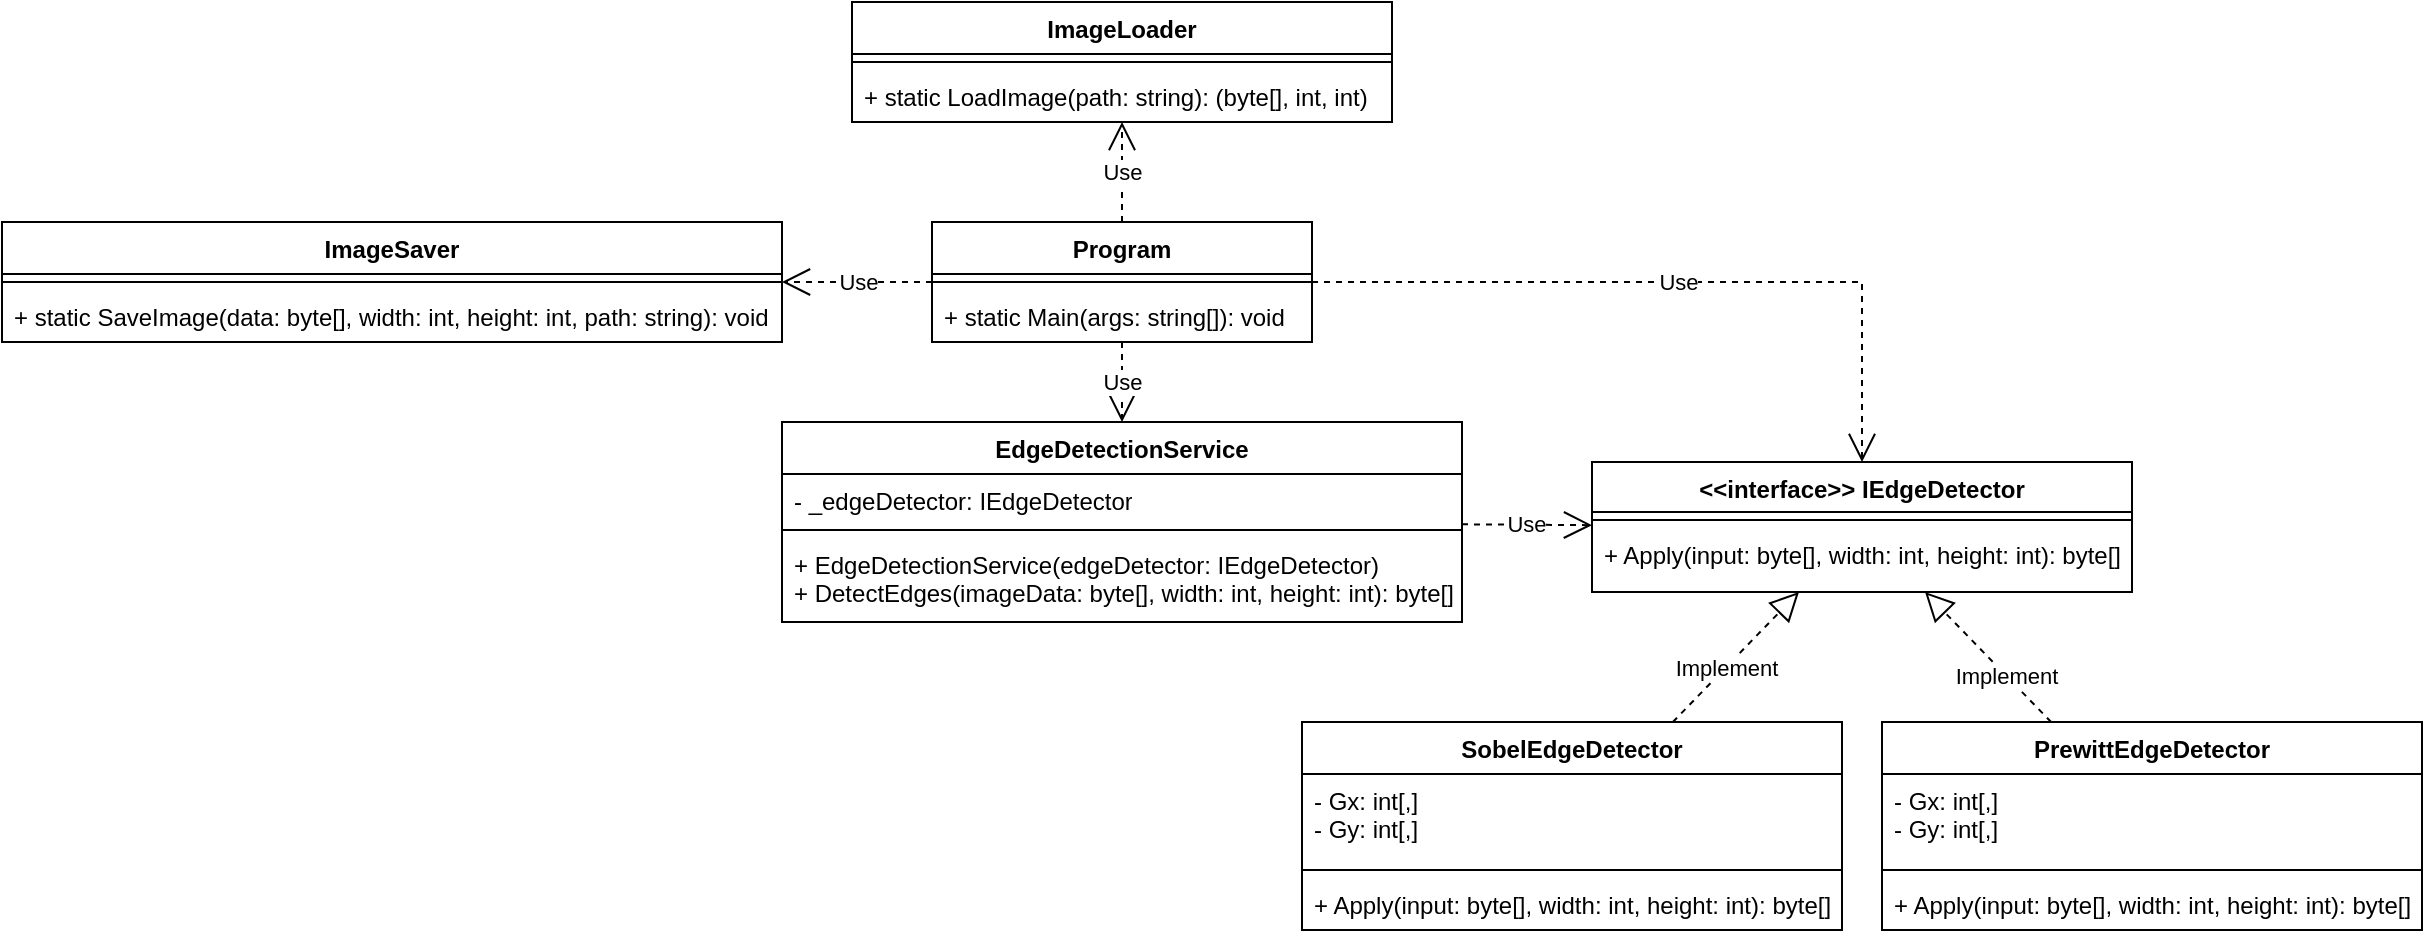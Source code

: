 <mxfile version="25.0.3">
  <diagram name="Page-1" id="Z_M5zQfoOIj8aTLM4wot">
    <mxGraphModel dx="1884" dy="1558" grid="1" gridSize="10" guides="1" tooltips="1" connect="1" arrows="1" fold="1" page="1" pageScale="1" pageWidth="850" pageHeight="1100" math="0" shadow="0">
      <root>
        <mxCell id="0" />
        <mxCell id="1" parent="0" />
        <mxCell id="A79jhgo63wWI0AuekGEN-1" value="Program" style="swimlane;fontStyle=1;align=center;verticalAlign=top;childLayout=stackLayout;horizontal=1;startSize=26;horizontalStack=0;resizeParent=1;resizeParentMax=0;resizeLast=0;collapsible=1;marginBottom=0;whiteSpace=wrap;html=1;" parent="1" vertex="1">
          <mxGeometry x="355" width="190" height="60" as="geometry">
            <mxRectangle x="340" y="340" width="90" height="30" as="alternateBounds" />
          </mxGeometry>
        </mxCell>
        <mxCell id="A79jhgo63wWI0AuekGEN-3" value="" style="line;strokeWidth=1;fillColor=none;align=left;verticalAlign=middle;spacingTop=-1;spacingLeft=3;spacingRight=3;rotatable=0;labelPosition=right;points=[];portConstraint=eastwest;strokeColor=inherit;" parent="A79jhgo63wWI0AuekGEN-1" vertex="1">
          <mxGeometry y="26" width="190" height="8" as="geometry" />
        </mxCell>
        <mxCell id="A79jhgo63wWI0AuekGEN-4" value="&lt;div&gt;&lt;div&gt;+ static Main(args: string[]): void&lt;/div&gt;&lt;/div&gt;&lt;div&gt;&lt;br&gt;&lt;/div&gt;" style="text;strokeColor=none;fillColor=none;align=left;verticalAlign=top;spacingLeft=4;spacingRight=4;overflow=hidden;rotatable=0;points=[[0,0.5],[1,0.5]];portConstraint=eastwest;whiteSpace=wrap;html=1;" parent="A79jhgo63wWI0AuekGEN-1" vertex="1">
          <mxGeometry y="34" width="190" height="26" as="geometry" />
        </mxCell>
        <mxCell id="A79jhgo63wWI0AuekGEN-29" value="ImageLoader" style="swimlane;fontStyle=1;align=center;verticalAlign=top;childLayout=stackLayout;horizontal=1;startSize=26;horizontalStack=0;resizeParent=1;resizeParentMax=0;resizeLast=0;collapsible=1;marginBottom=0;whiteSpace=wrap;html=1;" parent="1" vertex="1">
          <mxGeometry x="315" y="-110" width="270" height="60" as="geometry" />
        </mxCell>
        <mxCell id="A79jhgo63wWI0AuekGEN-31" value="" style="line;strokeWidth=1;fillColor=none;align=left;verticalAlign=middle;spacingTop=-1;spacingLeft=3;spacingRight=3;rotatable=0;labelPosition=right;points=[];portConstraint=eastwest;strokeColor=inherit;" parent="A79jhgo63wWI0AuekGEN-29" vertex="1">
          <mxGeometry y="26" width="270" height="8" as="geometry" />
        </mxCell>
        <mxCell id="A79jhgo63wWI0AuekGEN-32" value="&lt;div&gt;+ static LoadImage(&lt;span class=&quot;hljs-built_in&quot;&gt;path&lt;/span&gt;: &lt;span class=&quot;hljs-built_in&quot;&gt;string&lt;/span&gt;): (&lt;span class=&quot;hljs-built_in&quot;&gt;byte&lt;/span&gt;[], int, int)&lt;/div&gt;" style="text;strokeColor=none;fillColor=none;align=left;verticalAlign=top;spacingLeft=4;spacingRight=4;overflow=hidden;rotatable=0;points=[[0,0.5],[1,0.5]];portConstraint=eastwest;whiteSpace=wrap;html=1;" parent="A79jhgo63wWI0AuekGEN-29" vertex="1">
          <mxGeometry y="34" width="270" height="26" as="geometry" />
        </mxCell>
        <mxCell id="A79jhgo63wWI0AuekGEN-33" value="ImageSaver" style="swimlane;fontStyle=1;align=center;verticalAlign=top;childLayout=stackLayout;horizontal=1;startSize=26;horizontalStack=0;resizeParent=1;resizeParentMax=0;resizeLast=0;collapsible=1;marginBottom=0;whiteSpace=wrap;html=1;" parent="1" vertex="1">
          <mxGeometry x="-110" width="390" height="60" as="geometry" />
        </mxCell>
        <mxCell id="A79jhgo63wWI0AuekGEN-35" value="" style="line;strokeWidth=1;fillColor=none;align=left;verticalAlign=middle;spacingTop=-1;spacingLeft=3;spacingRight=3;rotatable=0;labelPosition=right;points=[];portConstraint=eastwest;strokeColor=inherit;" parent="A79jhgo63wWI0AuekGEN-33" vertex="1">
          <mxGeometry y="26" width="390" height="8" as="geometry" />
        </mxCell>
        <mxCell id="A79jhgo63wWI0AuekGEN-36" value="&lt;div&gt;+ &lt;span class=&quot;hljs-built_in&quot;&gt;static&lt;/span&gt; &lt;span class=&quot;hljs-title function_ invoke__&quot;&gt;SaveImage&lt;/span&gt;(&lt;span class=&quot;hljs-attr&quot;&gt;data&lt;/span&gt;: byte[], &lt;span class=&quot;hljs-attr&quot;&gt;width&lt;/span&gt;: &lt;span class=&quot;hljs-keyword&quot;&gt;int&lt;/span&gt;, &lt;span class=&quot;hljs-attr&quot;&gt;height&lt;/span&gt;: &lt;span class=&quot;hljs-keyword&quot;&gt;int&lt;/span&gt;, &lt;span class=&quot;hljs-attr&quot;&gt;path&lt;/span&gt;: &lt;span class=&quot;hljs-keyword&quot;&gt;string&lt;/span&gt;): &lt;span class=&quot;hljs-keyword&quot;&gt;void&lt;/span&gt;&lt;/div&gt;" style="text;strokeColor=none;fillColor=none;align=left;verticalAlign=top;spacingLeft=4;spacingRight=4;overflow=hidden;rotatable=0;points=[[0,0.5],[1,0.5]];portConstraint=eastwest;whiteSpace=wrap;html=1;" parent="A79jhgo63wWI0AuekGEN-33" vertex="1">
          <mxGeometry y="34" width="390" height="26" as="geometry" />
        </mxCell>
        <mxCell id="A79jhgo63wWI0AuekGEN-46" value="EdgeDetectionService" style="swimlane;fontStyle=1;align=center;verticalAlign=top;childLayout=stackLayout;horizontal=1;startSize=26;horizontalStack=0;resizeParent=1;resizeParentMax=0;resizeLast=0;collapsible=1;marginBottom=0;whiteSpace=wrap;html=1;" parent="1" vertex="1">
          <mxGeometry x="280" y="100" width="340" height="100" as="geometry" />
        </mxCell>
        <mxCell id="A79jhgo63wWI0AuekGEN-47" value="- _edgeDetector: IEdgeDetector" style="text;strokeColor=none;fillColor=none;align=left;verticalAlign=top;spacingLeft=4;spacingRight=4;overflow=hidden;rotatable=0;points=[[0,0.5],[1,0.5]];portConstraint=eastwest;whiteSpace=wrap;html=1;" parent="A79jhgo63wWI0AuekGEN-46" vertex="1">
          <mxGeometry y="26" width="340" height="24" as="geometry" />
        </mxCell>
        <mxCell id="A79jhgo63wWI0AuekGEN-48" value="" style="line;strokeWidth=1;fillColor=none;align=left;verticalAlign=middle;spacingTop=-1;spacingLeft=3;spacingRight=3;rotatable=0;labelPosition=right;points=[];portConstraint=eastwest;strokeColor=inherit;" parent="A79jhgo63wWI0AuekGEN-46" vertex="1">
          <mxGeometry y="50" width="340" height="8" as="geometry" />
        </mxCell>
        <mxCell id="A79jhgo63wWI0AuekGEN-49" value="&lt;div&gt;+&amp;nbsp;&lt;span class=&quot;hljs-built_in&quot;&gt;EdgeDetectionService&lt;/span&gt;(edgeDetector: IEdgeDetector)&lt;/div&gt;&lt;div&gt;+ &lt;span class=&quot;hljs-built_in&quot;&gt;DetectEdges&lt;/span&gt;(imageData: &lt;span class=&quot;hljs-type&quot;&gt;byte&lt;/span&gt;[], width: &lt;span class=&quot;hljs-type&quot;&gt;int&lt;/span&gt;, height: &lt;span class=&quot;hljs-type&quot;&gt;int&lt;/span&gt;): &lt;span class=&quot;hljs-type&quot;&gt;byte&lt;/span&gt;[]&lt;/div&gt;" style="text;strokeColor=none;fillColor=none;align=left;verticalAlign=top;spacingLeft=4;spacingRight=4;overflow=hidden;rotatable=0;points=[[0,0.5],[1,0.5]];portConstraint=eastwest;whiteSpace=wrap;html=1;" parent="A79jhgo63wWI0AuekGEN-46" vertex="1">
          <mxGeometry y="58" width="340" height="42" as="geometry" />
        </mxCell>
        <object label="&amp;lt;&amp;lt;interface&amp;gt;&amp;gt; IEdgeDetector" id="A79jhgo63wWI0AuekGEN-50">
          <mxCell style="swimlane;fontStyle=1;align=center;verticalAlign=top;childLayout=stackLayout;horizontal=1;startSize=25;horizontalStack=0;resizeParent=1;resizeParentMax=0;resizeLast=0;collapsible=1;marginBottom=0;whiteSpace=wrap;html=1;" parent="1" vertex="1">
            <mxGeometry x="685" y="120" width="270" height="65" as="geometry" />
          </mxCell>
        </object>
        <mxCell id="A79jhgo63wWI0AuekGEN-52" value="" style="line;strokeWidth=1;fillColor=none;align=left;verticalAlign=middle;spacingTop=-1;spacingLeft=3;spacingRight=3;rotatable=0;labelPosition=right;points=[];portConstraint=eastwest;strokeColor=inherit;" parent="A79jhgo63wWI0AuekGEN-50" vertex="1">
          <mxGeometry y="25" width="270" height="8" as="geometry" />
        </mxCell>
        <mxCell id="A79jhgo63wWI0AuekGEN-53" value="&lt;div&gt;+ Apply(&lt;span class=&quot;hljs-built_in&quot;&gt;input&lt;/span&gt;: &lt;span class=&quot;hljs-built_in&quot;&gt;byte&lt;/span&gt;[], width: int, height: int): &lt;span class=&quot;hljs-built_in&quot;&gt;byte&lt;/span&gt;[]&lt;/div&gt;" style="text;strokeColor=none;fillColor=none;align=left;verticalAlign=top;spacingLeft=4;spacingRight=4;overflow=hidden;rotatable=0;points=[[0,0.5],[1,0.5]];portConstraint=eastwest;whiteSpace=wrap;html=1;" parent="A79jhgo63wWI0AuekGEN-50" vertex="1">
          <mxGeometry y="33" width="270" height="32" as="geometry" />
        </mxCell>
        <mxCell id="A79jhgo63wWI0AuekGEN-54" value="Use" style="endArrow=open;endSize=12;dashed=1;html=1;rounded=0;" parent="1" source="A79jhgo63wWI0AuekGEN-1" target="A79jhgo63wWI0AuekGEN-46" edge="1">
          <mxGeometry width="160" relative="1" as="geometry">
            <mxPoint x="340" y="480" as="sourcePoint" />
            <mxPoint x="410" y="150" as="targetPoint" />
          </mxGeometry>
        </mxCell>
        <mxCell id="A79jhgo63wWI0AuekGEN-56" value="Use" style="endArrow=open;endSize=12;dashed=1;html=1;rounded=0;" parent="1" source="A79jhgo63wWI0AuekGEN-1" target="A79jhgo63wWI0AuekGEN-50" edge="1">
          <mxGeometry width="160" relative="1" as="geometry">
            <mxPoint x="240" y="265" as="sourcePoint" />
            <mxPoint x="500" y="445" as="targetPoint" />
            <Array as="points">
              <mxPoint x="820" y="30" />
            </Array>
          </mxGeometry>
        </mxCell>
        <mxCell id="A79jhgo63wWI0AuekGEN-57" value="" style="endArrow=block;dashed=1;endFill=0;endSize=12;html=1;rounded=0;" parent="1" source="A79jhgo63wWI0AuekGEN-65" target="A79jhgo63wWI0AuekGEN-50" edge="1">
          <mxGeometry width="160" relative="1" as="geometry">
            <mxPoint x="292.777" y="312.39" as="sourcePoint" />
            <mxPoint x="509.995" y="217.39" as="targetPoint" />
          </mxGeometry>
        </mxCell>
        <mxCell id="A79jhgo63wWI0AuekGEN-61" value="Implement" style="edgeLabel;html=1;align=center;verticalAlign=middle;resizable=0;points=[];" parent="A79jhgo63wWI0AuekGEN-57" vertex="1" connectable="0">
          <mxGeometry x="-0.15" relative="1" as="geometry">
            <mxPoint as="offset" />
          </mxGeometry>
        </mxCell>
        <mxCell id="A79jhgo63wWI0AuekGEN-58" value="" style="endArrow=block;dashed=1;endFill=0;endSize=12;html=1;rounded=0;" parent="1" source="A79jhgo63wWI0AuekGEN-69" target="A79jhgo63wWI0AuekGEN-50" edge="1">
          <mxGeometry width="160" relative="1" as="geometry">
            <mxPoint x="430.276" y="312.39" as="sourcePoint" />
            <mxPoint x="564.97" y="209.997" as="targetPoint" />
          </mxGeometry>
        </mxCell>
        <mxCell id="A79jhgo63wWI0AuekGEN-63" value="Implement" style="edgeLabel;html=1;align=center;verticalAlign=middle;resizable=0;points=[];" parent="A79jhgo63wWI0AuekGEN-58" vertex="1" connectable="0">
          <mxGeometry x="-0.278" relative="1" as="geometry">
            <mxPoint as="offset" />
          </mxGeometry>
        </mxCell>
        <mxCell id="A79jhgo63wWI0AuekGEN-59" value="Use" style="endArrow=open;endSize=12;dashed=1;html=1;rounded=0;" parent="1" source="A79jhgo63wWI0AuekGEN-1" target="A79jhgo63wWI0AuekGEN-29" edge="1">
          <mxGeometry width="160" relative="1" as="geometry">
            <mxPoint x="340" y="345" as="sourcePoint" />
            <mxPoint x="500" y="345" as="targetPoint" />
            <Array as="points" />
          </mxGeometry>
        </mxCell>
        <mxCell id="A79jhgo63wWI0AuekGEN-60" value="Use" style="endArrow=open;endSize=12;dashed=1;html=1;rounded=0;" parent="1" source="A79jhgo63wWI0AuekGEN-1" target="A79jhgo63wWI0AuekGEN-33" edge="1">
          <mxGeometry width="160" relative="1" as="geometry">
            <mxPoint x="170" as="sourcePoint" />
            <mxPoint x="90" y="90" as="targetPoint" />
            <Array as="points" />
          </mxGeometry>
        </mxCell>
        <mxCell id="A79jhgo63wWI0AuekGEN-65" value="SobelEdgeDetector" style="swimlane;fontStyle=1;align=center;verticalAlign=top;childLayout=stackLayout;horizontal=1;startSize=26;horizontalStack=0;resizeParent=1;resizeParentMax=0;resizeLast=0;collapsible=1;marginBottom=0;whiteSpace=wrap;html=1;" parent="1" vertex="1">
          <mxGeometry x="540" y="250" width="270" height="104" as="geometry" />
        </mxCell>
        <mxCell id="A79jhgo63wWI0AuekGEN-66" value="- Gx: &lt;span class=&quot;hljs-type&quot;&gt;int&lt;/span&gt;[,]&lt;div&gt;- Gy: &lt;span class=&quot;hljs-type&quot;&gt;int&lt;/span&gt;[,]&lt;br&gt;&lt;div&gt;&lt;br&gt;&lt;/div&gt;&lt;/div&gt;" style="text;strokeColor=none;fillColor=none;align=left;verticalAlign=top;spacingLeft=4;spacingRight=4;overflow=hidden;rotatable=0;points=[[0,0.5],[1,0.5]];portConstraint=eastwest;whiteSpace=wrap;html=1;" parent="A79jhgo63wWI0AuekGEN-65" vertex="1">
          <mxGeometry y="26" width="270" height="44" as="geometry" />
        </mxCell>
        <mxCell id="A79jhgo63wWI0AuekGEN-67" value="" style="line;strokeWidth=1;fillColor=none;align=left;verticalAlign=middle;spacingTop=-1;spacingLeft=3;spacingRight=3;rotatable=0;labelPosition=right;points=[];portConstraint=eastwest;strokeColor=inherit;" parent="A79jhgo63wWI0AuekGEN-65" vertex="1">
          <mxGeometry y="70" width="270" height="8" as="geometry" />
        </mxCell>
        <mxCell id="A79jhgo63wWI0AuekGEN-68" value="+ &lt;span class=&quot;hljs-built_in&quot;&gt;Apply&lt;/span&gt;(input: &lt;span class=&quot;hljs-type&quot;&gt;byte&lt;/span&gt;[], width: &lt;span class=&quot;hljs-type&quot;&gt;int&lt;/span&gt;, height: &lt;span class=&quot;hljs-type&quot;&gt;int&lt;/span&gt;): &lt;span class=&quot;hljs-type&quot;&gt;byte&lt;/span&gt;[]" style="text;strokeColor=none;fillColor=none;align=left;verticalAlign=top;spacingLeft=4;spacingRight=4;overflow=hidden;rotatable=0;points=[[0,0.5],[1,0.5]];portConstraint=eastwest;whiteSpace=wrap;html=1;" parent="A79jhgo63wWI0AuekGEN-65" vertex="1">
          <mxGeometry y="78" width="270" height="26" as="geometry" />
        </mxCell>
        <mxCell id="A79jhgo63wWI0AuekGEN-69" value="PrewittEdgeDetector" style="swimlane;fontStyle=1;align=center;verticalAlign=top;childLayout=stackLayout;horizontal=1;startSize=26;horizontalStack=0;resizeParent=1;resizeParentMax=0;resizeLast=0;collapsible=1;marginBottom=0;whiteSpace=wrap;html=1;" parent="1" vertex="1">
          <mxGeometry x="830" y="250" width="270" height="104" as="geometry" />
        </mxCell>
        <mxCell id="A79jhgo63wWI0AuekGEN-70" value="- Gx: &lt;span class=&quot;hljs-type&quot;&gt;int&lt;/span&gt;[,]&lt;div&gt;- Gy: &lt;span class=&quot;hljs-type&quot;&gt;int&lt;/span&gt;[,]&lt;br&gt;&lt;div&gt;&lt;br&gt;&lt;/div&gt;&lt;/div&gt;" style="text;strokeColor=none;fillColor=none;align=left;verticalAlign=top;spacingLeft=4;spacingRight=4;overflow=hidden;rotatable=0;points=[[0,0.5],[1,0.5]];portConstraint=eastwest;whiteSpace=wrap;html=1;" parent="A79jhgo63wWI0AuekGEN-69" vertex="1">
          <mxGeometry y="26" width="270" height="44" as="geometry" />
        </mxCell>
        <mxCell id="A79jhgo63wWI0AuekGEN-71" value="" style="line;strokeWidth=1;fillColor=none;align=left;verticalAlign=middle;spacingTop=-1;spacingLeft=3;spacingRight=3;rotatable=0;labelPosition=right;points=[];portConstraint=eastwest;strokeColor=inherit;" parent="A79jhgo63wWI0AuekGEN-69" vertex="1">
          <mxGeometry y="70" width="270" height="8" as="geometry" />
        </mxCell>
        <mxCell id="A79jhgo63wWI0AuekGEN-72" value="+ &lt;span class=&quot;hljs-built_in&quot;&gt;Apply&lt;/span&gt;(input: &lt;span class=&quot;hljs-type&quot;&gt;byte&lt;/span&gt;[], width: &lt;span class=&quot;hljs-type&quot;&gt;int&lt;/span&gt;, height: &lt;span class=&quot;hljs-type&quot;&gt;int&lt;/span&gt;): &lt;span class=&quot;hljs-type&quot;&gt;byte&lt;/span&gt;[]" style="text;strokeColor=none;fillColor=none;align=left;verticalAlign=top;spacingLeft=4;spacingRight=4;overflow=hidden;rotatable=0;points=[[0,0.5],[1,0.5]];portConstraint=eastwest;whiteSpace=wrap;html=1;" parent="A79jhgo63wWI0AuekGEN-69" vertex="1">
          <mxGeometry y="78" width="270" height="26" as="geometry" />
        </mxCell>
        <mxCell id="A79jhgo63wWI0AuekGEN-77" value="Use" style="endArrow=open;endSize=12;dashed=1;html=1;rounded=0;" parent="1" source="A79jhgo63wWI0AuekGEN-46" target="A79jhgo63wWI0AuekGEN-50" edge="1">
          <mxGeometry width="160" relative="1" as="geometry">
            <mxPoint x="380" y="300" as="sourcePoint" />
            <mxPoint x="540" y="300" as="targetPoint" />
          </mxGeometry>
        </mxCell>
      </root>
    </mxGraphModel>
  </diagram>
</mxfile>
